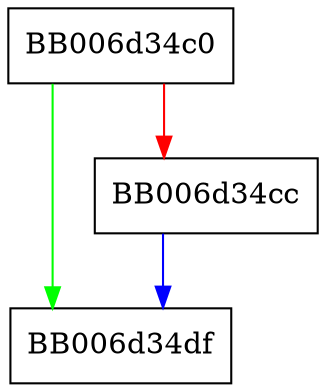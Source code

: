 digraph ec_query_operation_name {
  node [shape="box"];
  graph [splines=ortho];
  BB006d34c0 -> BB006d34df [color="green"];
  BB006d34c0 -> BB006d34cc [color="red"];
  BB006d34cc -> BB006d34df [color="blue"];
}